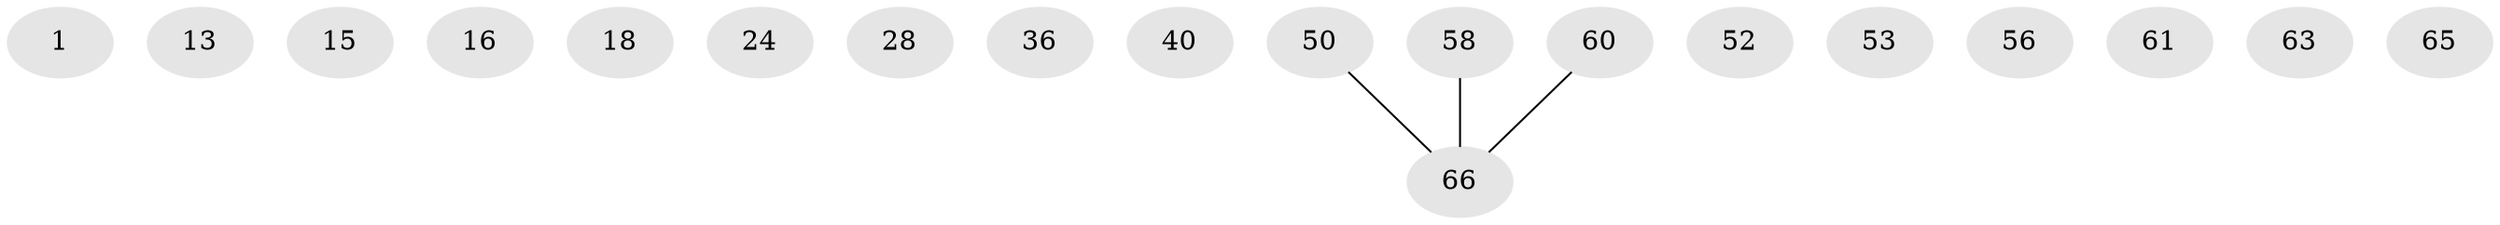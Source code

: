 // original degree distribution, {0: 0.18181818181818182, 1: 0.22727272727272727, 2: 0.3333333333333333, 3: 0.19696969696969696, 4: 0.06060606060606061}
// Generated by graph-tools (version 1.1) at 2025/42/03/04/25 21:42:36]
// undirected, 19 vertices, 3 edges
graph export_dot {
graph [start="1"]
  node [color=gray90,style=filled];
  1;
  13;
  15;
  16;
  18 [super="+2"];
  24;
  28;
  36;
  40;
  50 [super="+8+46"];
  52;
  53;
  56 [super="+44"];
  58;
  60 [super="+51+42+37+59"];
  61;
  63 [super="+19"];
  65;
  66 [super="+43+64"];
  50 -- 66 [weight=3];
  58 -- 66 [weight=2];
  60 -- 66 [weight=3];
}
